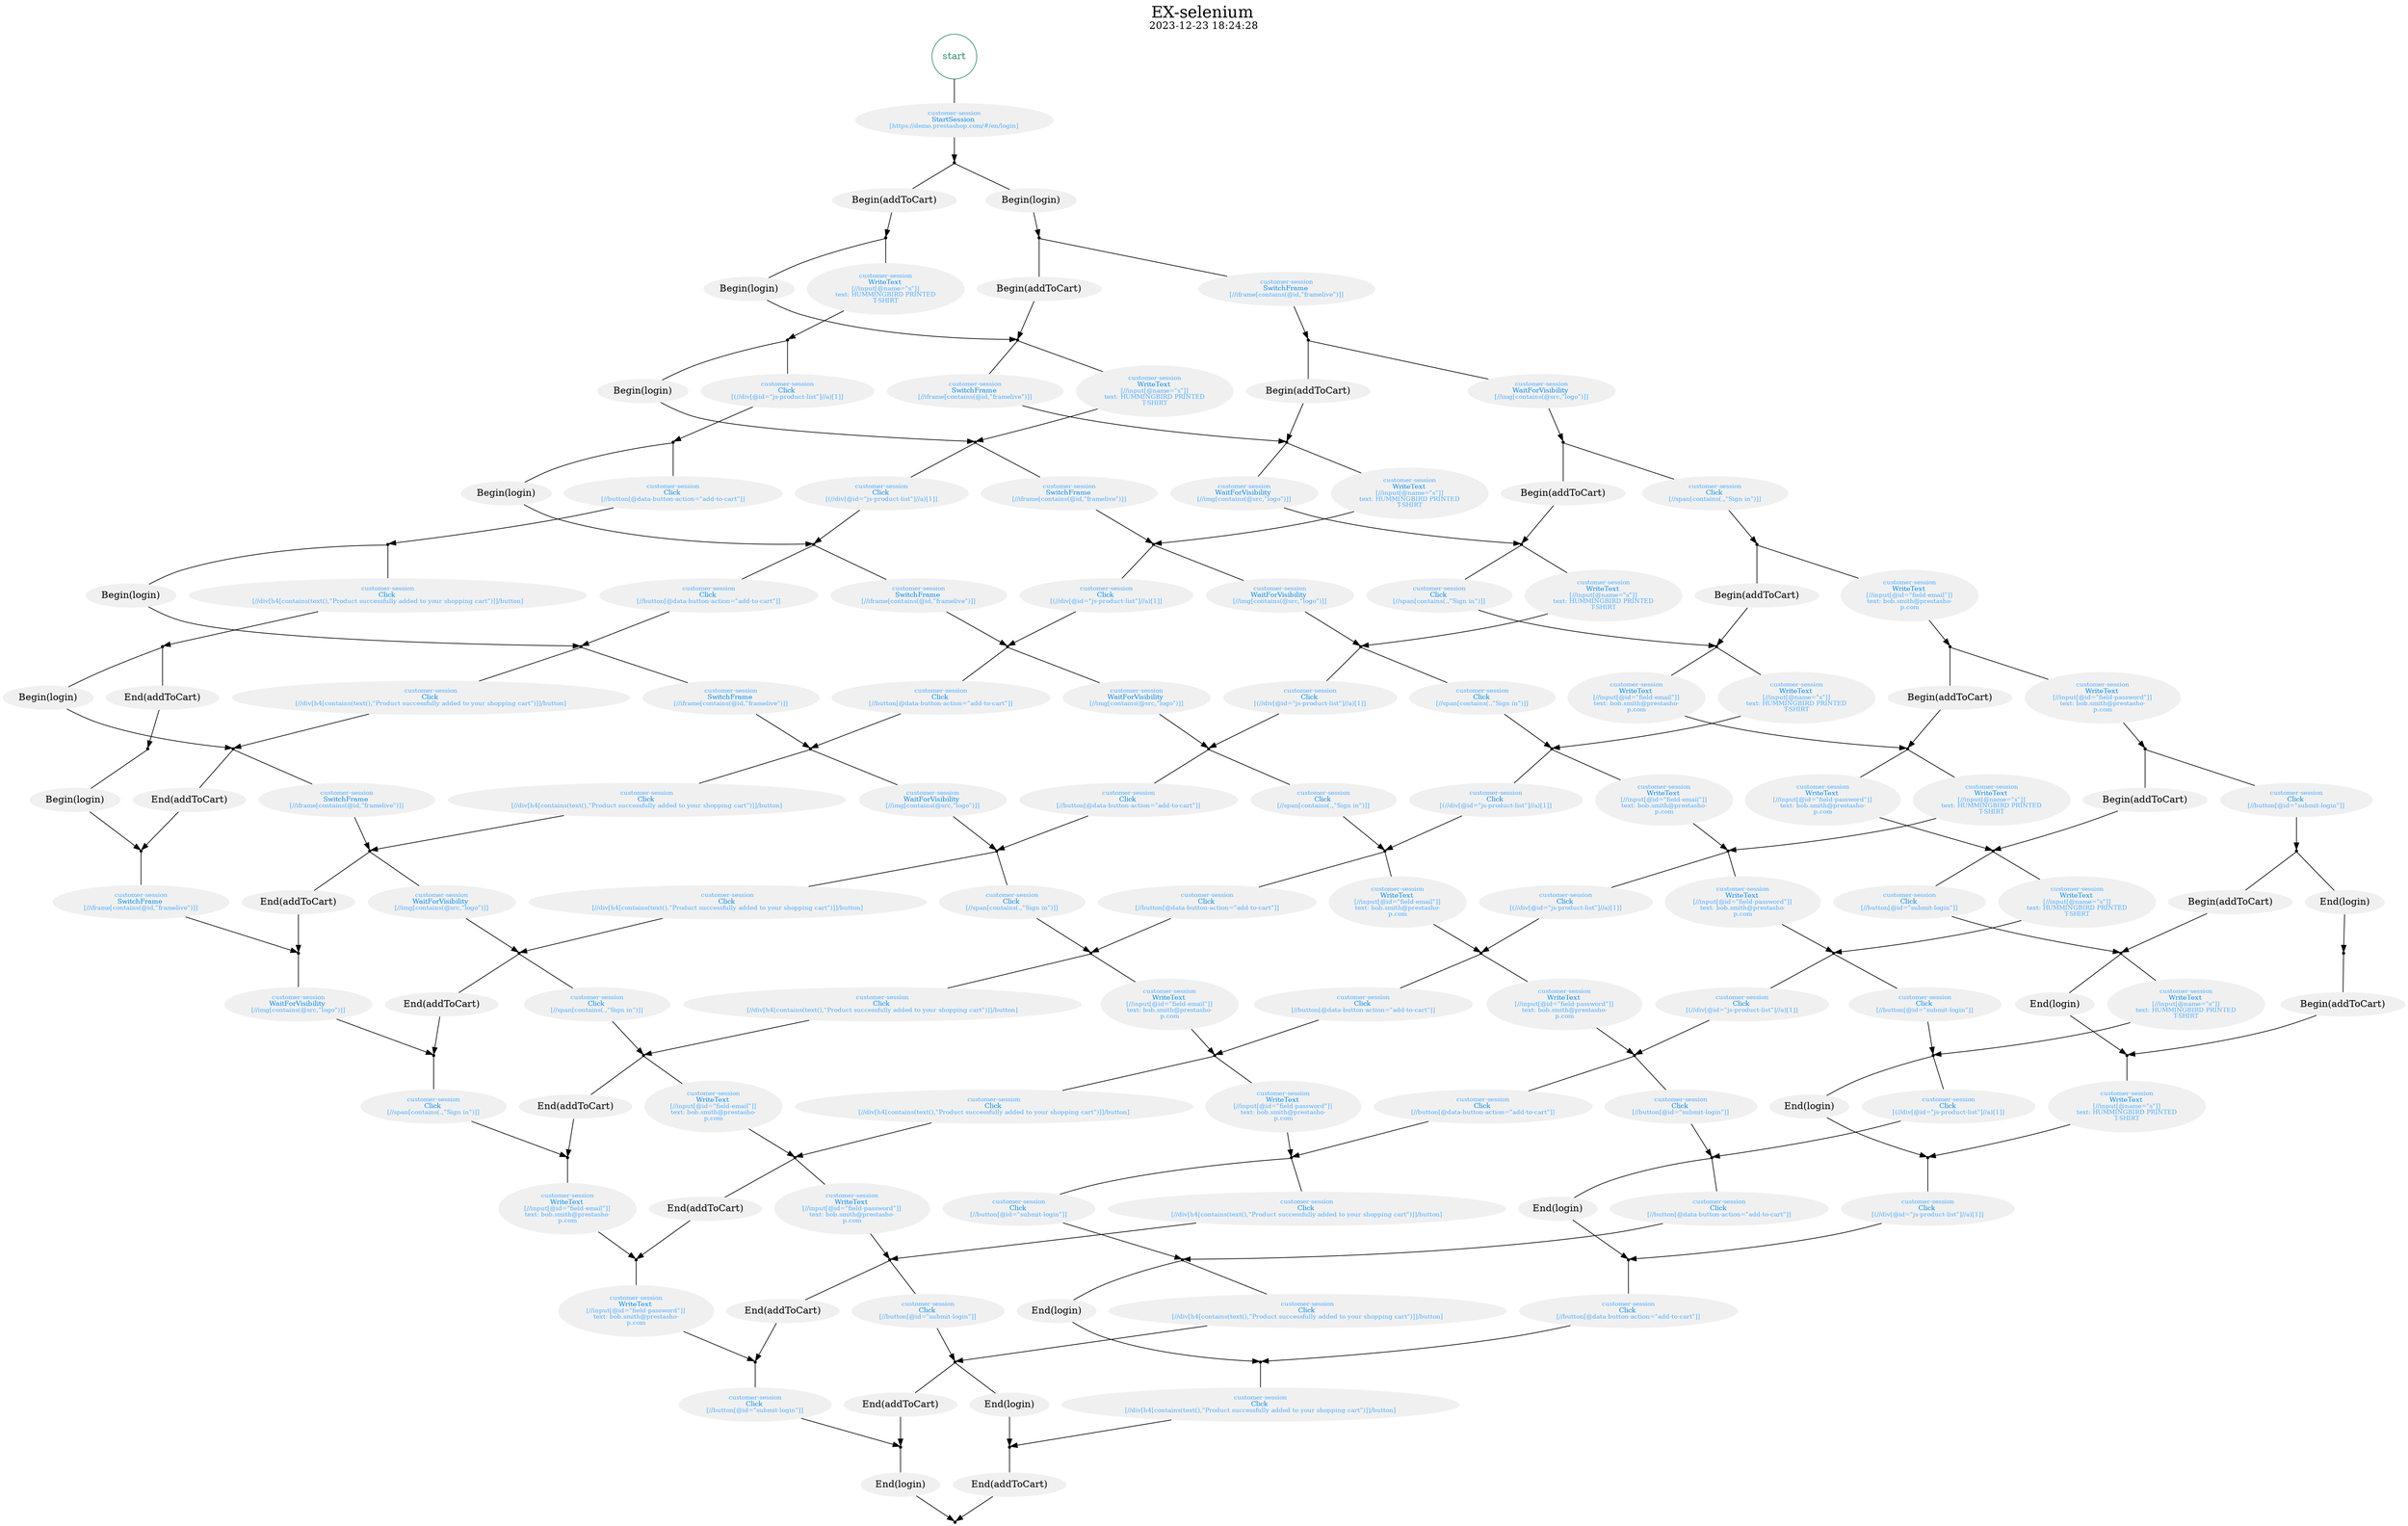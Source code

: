 digraph EX_selenium{
labelloc="t";ordering="out";label=<<font point-size='24'>EX-selenium</font> <font point-size='15'><br/>2023-12-23 18:24:28</font>>;rankdir="TB";
n3edb1f4b_1[shape="circle" color="#338866" fontcolor="#338866" label="start" ];
node[shape="point" color="#000000" ];
edge[fontname="Courier" ];

nd7996618_1 -> ln_1[ arrowhead="none" ];
ln_1 -> n5764c441_1[ ];
nd7996618_1 -> ln_2[ arrowhead="none" ];
ln_2 -> na4544095_1[ ];
n24fc0ffd_1 -> ln_3[ arrowhead="none" ];
ln_3 -> n5764c441_1[ ];
n24fc0ffd_1 -> ln_4[ arrowhead="none" ];
ln_4 -> n53af16ba_1[ ];
na7f18773_1 -> ln_5[ arrowhead="none" ];
ln_5 -> n27bce59c_1[ ];
na7f18773_1 -> ln_6[ arrowhead="none" ];
ln_6 -> nc1ff5250_1[ ];
n8c4507c0_1 -> ln_7[ arrowhead="none" ];
ln_7 -> n4a_1[ ];
nc68d9e05_1 -> ln_8[ arrowhead="none" ];
ln_8 -> ndb6fcdd6_1[ ];
ndcb6b03f_1 -> ln_9[ arrowhead="none" ];
ln_9 -> n938a9f37_1[ ];
ndcb6b03f_1 -> ln_10[ arrowhead="none" ];
ln_10 -> ne24c51be_1[ ];
n878bd780_1 -> ln_11[ arrowhead="none" ];
ln_11 -> n8d2178ff_1[ ];
na9f0197b_1 -> ln_12[ arrowhead="none" ];
ln_12 -> n878bd780_1[ ];
n180f391f_1 -> ln_13[ arrowhead="none" ];
ln_13 -> n97da9748_1[ ];
ne16fe07f_1 -> ln_14[ arrowhead="none" ];
ln_14 -> n552ad909_1[ ];
ne16fe07f_1 -> ln_15[ arrowhead="none" ];
ln_15 -> n9843cf77_1[ ];
n3edb1f4b_1 -> ln_16[ arrowhead="none" ];
ln_16 -> n60d3430e_1[ ];
n97da9748_1 -> ln_17[ arrowhead="none" ];
ln_17 -> nc68d9e05_1[ ];
n53af16ba_1 -> ln_18[ arrowhead="none" ];
ln_18 -> n6891468b_1[ ];
n53af16ba_1 -> ln_19[ arrowhead="none" ];
ln_19 -> n8617cafe_1[ ];
n9deee2f8_1 -> ln_20[ arrowhead="none" ];
ln_20 -> n1562300f_1[ ];
n9deee2f8_1 -> ln_21[ arrowhead="none" ];
ln_21 -> n54c2d1f0_1[ ];
n992040b6_1 -> ln_22[ arrowhead="none" ];
ln_22 -> n8d2178ff_1[ ];
n992040b6_1 -> ln_23[ arrowhead="none" ];
ln_23 -> ncb88f4fa_1[ ];
n1f666e7e_1 -> ln_24[ arrowhead="none" ];
ln_24 -> n24fc0ffd_1[ ];
n1f666e7e_1 -> ln_25[ arrowhead="none" ];
ln_25 -> n4e19753b_1[ ];
n6891468b_1 -> ln_26[ arrowhead="none" ];
ln_26 -> ne24c51be_1[ ];
n6891468b_1 -> ln_27[ arrowhead="none" ];
ln_27 -> n9af9facf_1[ ];
nff1af23a_1 -> ln_28[ arrowhead="none" ];
ln_28 -> nb5eee132_1[ ];
nff1af23a_1 -> ln_29[ arrowhead="none" ];
ln_29 -> ndcb6b03f_1[ ];
n27bce59c_1 -> ln_30[ arrowhead="none" ];
ln_30 -> n41cab079_1[ ];
n27bce59c_1 -> ln_31[ arrowhead="none" ];
ln_31 -> n566fec59_1[ ];
n241f9ebe_1 -> ln_32[ arrowhead="none" ];
ln_32 -> n97da9748_1[ ];
n241f9ebe_1 -> ln_33[ arrowhead="none" ];
ln_33 -> n52d2a57b_1[ ];
n4e19753b_1 -> ln_34[ arrowhead="none" ];
ln_34 -> n62fba50c_1[ ];
n4e19753b_1 -> ln_35[ arrowhead="none" ];
ln_35 -> n53af16ba_1[ ];
n552ad909_1 -> ln_36[ arrowhead="none" ];
ln_36 -> nbfec801_1[ ];
nf51a7f4_1 -> ln_37[ arrowhead="none" ];
ln_37 -> n86c4f50b_1[ ];
nf51a7f4_1 -> ln_38[ arrowhead="none" ];
ln_38 -> n2433d7c5_1[ ];
n5764c441_1 -> ln_39[ arrowhead="none" ];
ln_39 -> n241f9ebe_1[ ];
n5764c441_1 -> ln_40[ arrowhead="none" ];
ln_40 -> n8617cafe_1[ ];
ne09ea137_1 -> ln_41[ arrowhead="none" ];
ln_41 -> n5811ee4e_1[ ];
ne09ea137_1 -> ln_42[ arrowhead="none" ];
ln_42 -> nf51a7f4_1[ ];
n52d2a57b_1 -> ln_43[ arrowhead="none" ];
ln_43 -> nc68d9e05_1[ ];
n52d2a57b_1 -> ln_44[ arrowhead="none" ];
ln_44 -> n67b4d54c_1[ ];
nc1ff5250_1 -> ln_45[ arrowhead="none" ];
ln_45 -> n41cab079_1[ ];
nc1ff5250_1 -> ln_46[ arrowhead="none" ];
ln_46 -> n9f9b1055_1[ ];
ncc361f07_1 -> ln_47[ arrowhead="none" ];
ln_47 -> nc0375750_1[ ];
ncc361f07_1 -> ln_48[ arrowhead="none" ];
ln_48 -> n9be11655_1[ ];
n54c2d1f0_1 -> ln_49[ arrowhead="none" ];
ln_49 -> ncc361f07_1[ ];
n54c2d1f0_1 -> ln_50[ arrowhead="none" ];
ln_50 -> n48c40a39_1[ ];
n41cab079_1 -> ln_51[ arrowhead="none" ];
ln_51 -> n1f666e7e_1[ ];
n41cab079_1 -> ln_52[ arrowhead="none" ];
ln_52 -> n707db736_1[ ];
n9843cf77_1 -> ln_53[ arrowhead="none" ];
ln_53 -> n8c4507c0_1[ ];
n9843cf77_1 -> ln_54[ arrowhead="none" ];
ln_54 -> nbfec801_1[ ];
n9be11655_1 -> ln_55[ arrowhead="none" ];
ln_55 -> n8fe24e9e_1[ ];
n9be11655_1 -> ln_56[ arrowhead="none" ];
ln_56 -> nb5eee132_1[ ];
n9af9facf_1 -> ln_57[ arrowhead="none" ];
ln_57 -> n14b50602_1[ ];
n9af9facf_1 -> ln_58[ arrowhead="none" ];
ln_58 -> n67b4d54c_1[ ];
n566fec59_1 -> ln_59[ arrowhead="none" ];
ln_59 -> n6b521c2a_1[ ];
n566fec59_1 -> ln_60[ arrowhead="none" ];
ln_60 -> n707db736_1[ ];
n14b50602_1 -> ln_61[ arrowhead="none" ];
ln_61 -> ne16fe07f_1[ ];
n14b50602_1 -> ln_62[ arrowhead="none" ];
ln_62 -> ncb88f4fa_1[ ];
ndb6fcdd6_1 -> ln_63[ arrowhead="none" ];
ln_63 -> n552ad909_1[ ];
n938a9f37_1 -> ln_64[ arrowhead="none" ];
ln_64 -> n878bd780_1[ ];
n938a9f37_1 -> ln_65[ arrowhead="none" ];
ln_65 -> n992040b6_1[ ];
na4544095_1 -> ln_66[ arrowhead="none" ];
ln_66 -> n241f9ebe_1[ ];
na4544095_1 -> ln_67[ arrowhead="none" ];
ln_67 -> n180f391f_1[ ];
nbf8a2d43_1 -> ln_68[ arrowhead="none" ];
ln_68 -> n8c4507c0_1[ ];
n707db736_1 -> ln_69[ arrowhead="none" ];
ln_69 -> n855fe707_1[ ];
n707db736_1 -> ln_70[ arrowhead="none" ];
ln_70 -> n4e19753b_1[ ];
n9f9b1055_1 -> ln_71[ arrowhead="none" ];
ln_71 -> n1f666e7e_1[ ];
n9f9b1055_1 -> ln_72[ arrowhead="none" ];
ln_72 -> na530b1d4_1[ ];
n86c4f50b_1 -> ln_73[ arrowhead="none" ];
ln_73 -> n9ba724dc_1[ ];
n86c4f50b_1 -> ln_74[ arrowhead="none" ];
ln_74 -> n566fec59_1[ ];
ne50d275d_1 -> ln_75[ arrowhead="none" ];
ln_75 -> n9be11655_1[ ];
ne50d275d_1 -> ln_76[ arrowhead="none" ];
ln_76 -> nff1af23a_1[ ];
n855fe707_1 -> ln_77[ arrowhead="none" ];
ln_77 -> nff1af23a_1[ ];
n855fe707_1 -> ln_78[ arrowhead="none" ];
ln_78 -> n62fba50c_1[ ];
nb5eee132_1 -> ln_79[ arrowhead="none" ];
ln_79 -> na9f0197b_1[ ];
nb5eee132_1 -> ln_80[ arrowhead="none" ];
ln_80 -> n938a9f37_1[ ];
n60d3430e_1 -> ln_81[ arrowhead="none" ];
ln_81 -> ne09ea137_1[ ];
n60d3430e_1 -> ln_82[ arrowhead="none" ];
ln_82 -> nd8469025_1[ ];
n8d2178ff_1 -> ln_83[ arrowhead="none" ];
ln_83 -> nbf8a2d43_1[ ];
n5811ee4e_1 -> ln_84[ arrowhead="none" ];
ln_84 -> n27bce59c_1[ ];
n5811ee4e_1 -> ln_85[ arrowhead="none" ];
ln_85 -> n86c4f50b_1[ ];
nd8469025_1 -> ln_86[ arrowhead="none" ];
ln_86 -> n5811ee4e_1[ ];
nd8469025_1 -> ln_87[ arrowhead="none" ];
ln_87 -> na7f18773_1[ ];
na530b1d4_1 -> ln_88[ arrowhead="none" ];
ln_88 -> n24fc0ffd_1[ ];
na530b1d4_1 -> ln_89[ arrowhead="none" ];
ln_89 -> nd7996618_1[ ];
nc0375750_1 -> ln_90[ arrowhead="none" ];
ln_90 -> n8fe24e9e_1[ ];
n8617cafe_1 -> ln_91[ arrowhead="none" ];
ln_91 -> n9af9facf_1[ ];
n8617cafe_1 -> ln_92[ arrowhead="none" ];
ln_92 -> n52d2a57b_1[ ];
n1562300f_1 -> ln_93[ arrowhead="none" ];
ln_93 -> ncc361f07_1[ ];
n1562300f_1 -> ln_94[ arrowhead="none" ];
ln_94 -> ne50d275d_1[ ];
ne24c51be_1 -> ln_95[ arrowhead="none" ];
ln_95 -> n992040b6_1[ ];
ne24c51be_1 -> ln_96[ arrowhead="none" ];
ln_96 -> n14b50602_1[ ];
ncb88f4fa_1 -> ln_97[ arrowhead="none" ];
ln_97 -> nbf8a2d43_1[ ];
ncb88f4fa_1 -> ln_98[ arrowhead="none" ];
ln_98 -> n9843cf77_1[ ];
n2433d7c5_1 -> ln_99[ arrowhead="none" ];
ln_99 -> n9ba724dc_1[ ];
n2433d7c5_1 -> ln_100[ arrowhead="none" ];
ln_100 -> n9deee2f8_1[ ];
n62fba50c_1 -> ln_101[ arrowhead="none" ];
ln_101 -> ndcb6b03f_1[ ];
n62fba50c_1 -> ln_102[ arrowhead="none" ];
ln_102 -> n6891468b_1[ ];
n67b4d54c_1 -> ln_103[ arrowhead="none" ];
ln_103 -> ndb6fcdd6_1[ ];
n67b4d54c_1 -> ln_104[ arrowhead="none" ];
ln_104 -> ne16fe07f_1[ ];
n6b521c2a_1 -> ln_105[ arrowhead="none" ];
ln_105 -> ne50d275d_1[ ];
n6b521c2a_1 -> ln_106[ arrowhead="none" ];
ln_106 -> n855fe707_1[ ];
n9ba724dc_1 -> ln_107[ arrowhead="none" ];
ln_107 -> n1562300f_1[ ];
n9ba724dc_1 -> ln_108[ arrowhead="none" ];
ln_108 -> n6b521c2a_1[ ];
n8fe24e9e_1 -> ln_109[ arrowhead="none" ];
ln_109 -> na9f0197b_1[ ];
n48c40a39_1 -> ln_110[ arrowhead="none" ];
ln_110 -> nc0375750_1[ ];
nbfec801_1 -> ln_111[ arrowhead="none" ];
ln_111 -> n4a_1[ ];
ln_1[fillcolor="#F0F0F0" shape="oval" color="none" style="filled" label=<Begin(addToCart)> ];
ln_2[fillcolor="#F0F0F0" shape="oval" color="none" style="filled" label=<<font point-size='9' color='#49AAFF'>customer-session</font><br/><font point-size='10' color='#0087E5'>Click </font><br/><font point-size='9' color='#49AAFF'>[&#x2F;&#x2F;button[@id=&quot;submit-login&quot;]]</font>> ];
ln_3[fillcolor="#F0F0F0" shape="oval" color="none" style="filled" label=<<font point-size='9' color='#49AAFF'>customer-session</font><br/><font point-size='10' color='#0087E5'>WriteText </font><br/><font point-size='9' color='#49AAFF'>[&#x2F;&#x2F;input[@id=&quot;field-password&quot;]]</font><br/><font point-size='9' color='#49AAFF'>text: bob.smith@prestasho-<br/>p.com</font>> ];
ln_4[fillcolor="#F0F0F0" shape="oval" color="none" style="filled" label=<<font point-size='9' color='#49AAFF'>customer-session</font><br/><font point-size='10' color='#0087E5'>WriteText </font><br/><font point-size='9' color='#49AAFF'>[&#x2F;&#x2F;input[@name=&quot;s&quot;]]</font><br/><font point-size='9' color='#49AAFF'>text: HUMMINGBIRD PRINTED<br/>T-SHIRT</font>> ];
ln_5[fillcolor="#F0F0F0" shape="oval" color="none" style="filled" label=<Begin(addToCart)> ];
ln_6[fillcolor="#F0F0F0" shape="oval" color="none" style="filled" label=<<font point-size='9' color='#49AAFF'>customer-session</font><br/><font point-size='10' color='#0087E5'>WaitForVisibility </font><br/><font point-size='9' color='#49AAFF'>[&#x2F;&#x2F;img[contains(@src,&quot;logo&quot;)]]</font>> ];
ln_7[fillcolor="#F0F0F0" shape="oval" color="none" style="filled" label=<End(login)> ];
ln_8[fillcolor="#F0F0F0" shape="oval" color="none" style="filled" label=<<font point-size='9' color='#49AAFF'>customer-session</font><br/><font point-size='10' color='#0087E5'>Click </font><br/><font point-size='9' color='#49AAFF'>[(&#x2F;&#x2F;div[@id=&quot;js-product-list&quot;]&#x2F;&#x2F;a)[1]]</font>> ];
ln_9[fillcolor="#F0F0F0" shape="oval" color="none" style="filled" label=<<font point-size='9' color='#49AAFF'>customer-session</font><br/><font point-size='10' color='#0087E5'>Click </font><br/><font point-size='9' color='#49AAFF'>[&#x2F;&#x2F;div[h4[contains(text(),&quot;Product successfully added to your shopping cart&quot;)]]&#x2F;button]</font>> ];
ln_10[fillcolor="#F0F0F0" shape="oval" color="none" style="filled" label=<<font point-size='9' color='#49AAFF'>customer-session</font><br/><font point-size='10' color='#0087E5'>WriteText </font><br/><font point-size='9' color='#49AAFF'>[&#x2F;&#x2F;input[@id=&quot;field-email&quot;]]</font><br/><font point-size='9' color='#49AAFF'>text: bob.smith@prestasho-<br/>p.com</font>> ];
ln_11[fillcolor="#F0F0F0" shape="oval" color="none" style="filled" label=<<font point-size='9' color='#49AAFF'>customer-session</font><br/><font point-size='10' color='#0087E5'>WriteText </font><br/><font point-size='9' color='#49AAFF'>[&#x2F;&#x2F;input[@id=&quot;field-email&quot;]]</font><br/><font point-size='9' color='#49AAFF'>text: bob.smith@prestasho-<br/>p.com</font>> ];
ln_12[fillcolor="#F0F0F0" shape="oval" color="none" style="filled" label=<<font point-size='9' color='#49AAFF'>customer-session</font><br/><font point-size='10' color='#0087E5'>Click </font><br/><font point-size='9' color='#49AAFF'>[&#x2F;&#x2F;span[contains(.,&quot;Sign in&quot;)]]</font>> ];
ln_13[fillcolor="#F0F0F0" shape="oval" color="none" style="filled" label=<Begin(addToCart)> ];
ln_14[fillcolor="#F0F0F0" shape="oval" color="none" style="filled" label=<End(login)> ];
ln_15[fillcolor="#F0F0F0" shape="oval" color="none" style="filled" label=<<font point-size='9' color='#49AAFF'>customer-session</font><br/><font point-size='10' color='#0087E5'>Click </font><br/><font point-size='9' color='#49AAFF'>[&#x2F;&#x2F;div[h4[contains(text(),&quot;Product successfully added to your shopping cart&quot;)]]&#x2F;button]</font>> ];
ln_16[fillcolor="#F0F0F0" shape="oval" color="none" style="filled" label=<<font point-size='9' color='#49AAFF'>customer-session</font><br/><font point-size='10' color='#0087E5'>StartSession </font><br/><font point-size='9' color='#49AAFF'>[https:&#x2F;&#x2F;demo.prestashop.com&#x2F;#&#x2F;en&#x2F;login]</font>> ];
ln_17[fillcolor="#F0F0F0" shape="oval" color="none" style="filled" label=<<font point-size='9' color='#49AAFF'>customer-session</font><br/><font point-size='10' color='#0087E5'>WriteText </font><br/><font point-size='9' color='#49AAFF'>[&#x2F;&#x2F;input[@name=&quot;s&quot;]]</font><br/><font point-size='9' color='#49AAFF'>text: HUMMINGBIRD PRINTED<br/>T-SHIRT</font>> ];
ln_18[fillcolor="#F0F0F0" shape="oval" color="none" style="filled" label=<<font point-size='9' color='#49AAFF'>customer-session</font><br/><font point-size='10' color='#0087E5'>Click </font><br/><font point-size='9' color='#49AAFF'>[(&#x2F;&#x2F;div[@id=&quot;js-product-list&quot;]&#x2F;&#x2F;a)[1]]</font>> ];
ln_19[fillcolor="#F0F0F0" shape="oval" color="none" style="filled" label=<<font point-size='9' color='#49AAFF'>customer-session</font><br/><font point-size='10' color='#0087E5'>WriteText </font><br/><font point-size='9' color='#49AAFF'>[&#x2F;&#x2F;input[@id=&quot;field-password&quot;]]</font><br/><font point-size='9' color='#49AAFF'>text: bob.smith@prestasho-<br/>p.com</font>> ];
ln_20[fillcolor="#F0F0F0" shape="oval" color="none" style="filled" label=<Begin(login)> ];
ln_21[fillcolor="#F0F0F0" shape="oval" color="none" style="filled" label=<<font point-size='9' color='#49AAFF'>customer-session</font><br/><font point-size='10' color='#0087E5'>Click </font><br/><font point-size='9' color='#49AAFF'>[&#x2F;&#x2F;div[h4[contains(text(),&quot;Product successfully added to your shopping cart&quot;)]]&#x2F;button]</font>> ];
ln_22[fillcolor="#F0F0F0" shape="oval" color="none" style="filled" label=<End(addToCart)> ];
ln_23[fillcolor="#F0F0F0" shape="oval" color="none" style="filled" label=<<font point-size='9' color='#49AAFF'>customer-session</font><br/><font point-size='10' color='#0087E5'>WriteText </font><br/><font point-size='9' color='#49AAFF'>[&#x2F;&#x2F;input[@id=&quot;field-password&quot;]]</font><br/><font point-size='9' color='#49AAFF'>text: bob.smith@prestasho-<br/>p.com</font>> ];
ln_24[fillcolor="#F0F0F0" shape="oval" color="none" style="filled" label=<<font point-size='9' color='#49AAFF'>customer-session</font><br/><font point-size='10' color='#0087E5'>WriteText </font><br/><font point-size='9' color='#49AAFF'>[&#x2F;&#x2F;input[@id=&quot;field-email&quot;]]</font><br/><font point-size='9' color='#49AAFF'>text: bob.smith@prestasho-<br/>p.com</font>> ];
ln_25[fillcolor="#F0F0F0" shape="oval" color="none" style="filled" label=<<font point-size='9' color='#49AAFF'>customer-session</font><br/><font point-size='10' color='#0087E5'>WriteText </font><br/><font point-size='9' color='#49AAFF'>[&#x2F;&#x2F;input[@name=&quot;s&quot;]]</font><br/><font point-size='9' color='#49AAFF'>text: HUMMINGBIRD PRINTED<br/>T-SHIRT</font>> ];
ln_26[fillcolor="#F0F0F0" shape="oval" color="none" style="filled" label=<<font point-size='9' color='#49AAFF'>customer-session</font><br/><font point-size='10' color='#0087E5'>Click </font><br/><font point-size='9' color='#49AAFF'>[&#x2F;&#x2F;button[@data-button-action=&quot;add-to-cart&quot;]]</font>> ];
ln_27[fillcolor="#F0F0F0" shape="oval" color="none" style="filled" label=<<font point-size='9' color='#49AAFF'>customer-session</font><br/><font point-size='10' color='#0087E5'>WriteText </font><br/><font point-size='9' color='#49AAFF'>[&#x2F;&#x2F;input[@id=&quot;field-password&quot;]]</font><br/><font point-size='9' color='#49AAFF'>text: bob.smith@prestasho-<br/>p.com</font>> ];
ln_28[fillcolor="#F0F0F0" shape="oval" color="none" style="filled" label=<<font point-size='9' color='#49AAFF'>customer-session</font><br/><font point-size='10' color='#0087E5'>Click </font><br/><font point-size='9' color='#49AAFF'>[&#x2F;&#x2F;div[h4[contains(text(),&quot;Product successfully added to your shopping cart&quot;)]]&#x2F;button]</font>> ];
ln_29[fillcolor="#F0F0F0" shape="oval" color="none" style="filled" label=<<font point-size='9' color='#49AAFF'>customer-session</font><br/><font point-size='10' color='#0087E5'>Click </font><br/><font point-size='9' color='#49AAFF'>[&#x2F;&#x2F;span[contains(.,&quot;Sign in&quot;)]]</font>> ];
ln_30[fillcolor="#F0F0F0" shape="oval" color="none" style="filled" label=<<font point-size='9' color='#49AAFF'>customer-session</font><br/><font point-size='10' color='#0087E5'>WaitForVisibility </font><br/><font point-size='9' color='#49AAFF'>[&#x2F;&#x2F;img[contains(@src,&quot;logo&quot;)]]</font>> ];
ln_31[fillcolor="#F0F0F0" shape="oval" color="none" style="filled" label=<<font point-size='9' color='#49AAFF'>customer-session</font><br/><font point-size='10' color='#0087E5'>WriteText </font><br/><font point-size='9' color='#49AAFF'>[&#x2F;&#x2F;input[@name=&quot;s&quot;]]</font><br/><font point-size='9' color='#49AAFF'>text: HUMMINGBIRD PRINTED<br/>T-SHIRT</font>> ];
ln_32[fillcolor="#F0F0F0" shape="oval" color="none" style="filled" label=<End(login)> ];
ln_33[fillcolor="#F0F0F0" shape="oval" color="none" style="filled" label=<<font point-size='9' color='#49AAFF'>customer-session</font><br/><font point-size='10' color='#0087E5'>WriteText </font><br/><font point-size='9' color='#49AAFF'>[&#x2F;&#x2F;input[@name=&quot;s&quot;]]</font><br/><font point-size='9' color='#49AAFF'>text: HUMMINGBIRD PRINTED<br/>T-SHIRT</font>> ];
ln_34[fillcolor="#F0F0F0" shape="oval" color="none" style="filled" label=<<font point-size='9' color='#49AAFF'>customer-session</font><br/><font point-size='10' color='#0087E5'>Click </font><br/><font point-size='9' color='#49AAFF'>[(&#x2F;&#x2F;div[@id=&quot;js-product-list&quot;]&#x2F;&#x2F;a)[1]]</font>> ];
ln_35[fillcolor="#F0F0F0" shape="oval" color="none" style="filled" label=<<font point-size='9' color='#49AAFF'>customer-session</font><br/><font point-size='10' color='#0087E5'>WriteText </font><br/><font point-size='9' color='#49AAFF'>[&#x2F;&#x2F;input[@id=&quot;field-email&quot;]]</font><br/><font point-size='9' color='#49AAFF'>text: bob.smith@prestasho-<br/>p.com</font>> ];
ln_36[fillcolor="#F0F0F0" shape="oval" color="none" style="filled" label=<<font point-size='9' color='#49AAFF'>customer-session</font><br/><font point-size='10' color='#0087E5'>Click </font><br/><font point-size='9' color='#49AAFF'>[&#x2F;&#x2F;div[h4[contains(text(),&quot;Product successfully added to your shopping cart&quot;)]]&#x2F;button]</font>> ];
ln_37[fillcolor="#F0F0F0" shape="oval" color="none" style="filled" label=<Begin(login)> ];
ln_38[fillcolor="#F0F0F0" shape="oval" color="none" style="filled" label=<<font point-size='9' color='#49AAFF'>customer-session</font><br/><font point-size='10' color='#0087E5'>Click </font><br/><font point-size='9' color='#49AAFF'>[(&#x2F;&#x2F;div[@id=&quot;js-product-list&quot;]&#x2F;&#x2F;a)[1]]</font>> ];
ln_39[fillcolor="#F0F0F0" shape="oval" color="none" style="filled" label=<<font point-size='9' color='#49AAFF'>customer-session</font><br/><font point-size='10' color='#0087E5'>Click </font><br/><font point-size='9' color='#49AAFF'>[&#x2F;&#x2F;button[@id=&quot;submit-login&quot;]]</font>> ];
ln_40[fillcolor="#F0F0F0" shape="oval" color="none" style="filled" label=<<font point-size='9' color='#49AAFF'>customer-session</font><br/><font point-size='10' color='#0087E5'>WriteText </font><br/><font point-size='9' color='#49AAFF'>[&#x2F;&#x2F;input[@name=&quot;s&quot;]]</font><br/><font point-size='9' color='#49AAFF'>text: HUMMINGBIRD PRINTED<br/>T-SHIRT</font>> ];
ln_41[fillcolor="#F0F0F0" shape="oval" color="none" style="filled" label=<Begin(login)> ];
ln_42[fillcolor="#F0F0F0" shape="oval" color="none" style="filled" label=<<font point-size='9' color='#49AAFF'>customer-session</font><br/><font point-size='10' color='#0087E5'>WriteText </font><br/><font point-size='9' color='#49AAFF'>[&#x2F;&#x2F;input[@name=&quot;s&quot;]]</font><br/><font point-size='9' color='#49AAFF'>text: HUMMINGBIRD PRINTED<br/>T-SHIRT</font>> ];
ln_43[fillcolor="#F0F0F0" shape="oval" color="none" style="filled" label=<End(login)> ];
ln_44[fillcolor="#F0F0F0" shape="oval" color="none" style="filled" label=<<font point-size='9' color='#49AAFF'>customer-session</font><br/><font point-size='10' color='#0087E5'>Click </font><br/><font point-size='9' color='#49AAFF'>[(&#x2F;&#x2F;div[@id=&quot;js-product-list&quot;]&#x2F;&#x2F;a)[1]]</font>> ];
ln_45[fillcolor="#F0F0F0" shape="oval" color="none" style="filled" label=<Begin(addToCart)> ];
ln_46[fillcolor="#F0F0F0" shape="oval" color="none" style="filled" label=<<font point-size='9' color='#49AAFF'>customer-session</font><br/><font point-size='10' color='#0087E5'>Click </font><br/><font point-size='9' color='#49AAFF'>[&#x2F;&#x2F;span[contains(.,&quot;Sign in&quot;)]]</font>> ];
ln_47[fillcolor="#F0F0F0" shape="oval" color="none" style="filled" label=<End(addToCart)> ];
ln_48[fillcolor="#F0F0F0" shape="oval" color="none" style="filled" label=<<font point-size='9' color='#49AAFF'>customer-session</font><br/><font point-size='10' color='#0087E5'>SwitchFrame </font><br/><font point-size='9' color='#49AAFF'>[&#x2F;&#x2F;iframe[contains(@id,&quot;framelive&quot;)]]</font>> ];
ln_49[fillcolor="#F0F0F0" shape="oval" color="none" style="filled" label=<Begin(login)> ];
ln_50[fillcolor="#F0F0F0" shape="oval" color="none" style="filled" label=<End(addToCart)> ];
ln_51[fillcolor="#F0F0F0" shape="oval" color="none" style="filled" label=<<font point-size='9' color='#49AAFF'>customer-session</font><br/><font point-size='10' color='#0087E5'>Click </font><br/><font point-size='9' color='#49AAFF'>[&#x2F;&#x2F;span[contains(.,&quot;Sign in&quot;)]]</font>> ];
ln_52[fillcolor="#F0F0F0" shape="oval" color="none" style="filled" label=<<font point-size='9' color='#49AAFF'>customer-session</font><br/><font point-size='10' color='#0087E5'>WriteText </font><br/><font point-size='9' color='#49AAFF'>[&#x2F;&#x2F;input[@name=&quot;s&quot;]]</font><br/><font point-size='9' color='#49AAFF'>text: HUMMINGBIRD PRINTED<br/>T-SHIRT</font>> ];
ln_53[fillcolor="#F0F0F0" shape="oval" color="none" style="filled" label=<End(addToCart)> ];
ln_54[fillcolor="#F0F0F0" shape="oval" color="none" style="filled" label=<End(login)> ];
ln_55[fillcolor="#F0F0F0" shape="oval" color="none" style="filled" label=<End(addToCart)> ];
ln_56[fillcolor="#F0F0F0" shape="oval" color="none" style="filled" label=<<font point-size='9' color='#49AAFF'>customer-session</font><br/><font point-size='10' color='#0087E5'>WaitForVisibility </font><br/><font point-size='9' color='#49AAFF'>[&#x2F;&#x2F;img[contains(@src,&quot;logo&quot;)]]</font>> ];
ln_57[fillcolor="#F0F0F0" shape="oval" color="none" style="filled" label=<<font point-size='9' color='#49AAFF'>customer-session</font><br/><font point-size='10' color='#0087E5'>Click </font><br/><font point-size='9' color='#49AAFF'>[&#x2F;&#x2F;button[@data-button-action=&quot;add-to-cart&quot;]]</font>> ];
ln_58[fillcolor="#F0F0F0" shape="oval" color="none" style="filled" label=<<font point-size='9' color='#49AAFF'>customer-session</font><br/><font point-size='10' color='#0087E5'>Click </font><br/><font point-size='9' color='#49AAFF'>[&#x2F;&#x2F;button[@id=&quot;submit-login&quot;]]</font>> ];
ln_59[fillcolor="#F0F0F0" shape="oval" color="none" style="filled" label=<<font point-size='9' color='#49AAFF'>customer-session</font><br/><font point-size='10' color='#0087E5'>Click </font><br/><font point-size='9' color='#49AAFF'>[(&#x2F;&#x2F;div[@id=&quot;js-product-list&quot;]&#x2F;&#x2F;a)[1]]</font>> ];
ln_60[fillcolor="#F0F0F0" shape="oval" color="none" style="filled" label=<<font point-size='9' color='#49AAFF'>customer-session</font><br/><font point-size='10' color='#0087E5'>WaitForVisibility </font><br/><font point-size='9' color='#49AAFF'>[&#x2F;&#x2F;img[contains(@src,&quot;logo&quot;)]]</font>> ];
ln_61[fillcolor="#F0F0F0" shape="oval" color="none" style="filled" label=<<font point-size='9' color='#49AAFF'>customer-session</font><br/><font point-size='10' color='#0087E5'>Click </font><br/><font point-size='9' color='#49AAFF'>[&#x2F;&#x2F;button[@id=&quot;submit-login&quot;]]</font>> ];
ln_62[fillcolor="#F0F0F0" shape="oval" color="none" style="filled" label=<<font point-size='9' color='#49AAFF'>customer-session</font><br/><font point-size='10' color='#0087E5'>Click </font><br/><font point-size='9' color='#49AAFF'>[&#x2F;&#x2F;div[h4[contains(text(),&quot;Product successfully added to your shopping cart&quot;)]]&#x2F;button]</font>> ];
ln_63[fillcolor="#F0F0F0" shape="oval" color="none" style="filled" label=<<font point-size='9' color='#49AAFF'>customer-session</font><br/><font point-size='10' color='#0087E5'>Click </font><br/><font point-size='9' color='#49AAFF'>[&#x2F;&#x2F;button[@data-button-action=&quot;add-to-cart&quot;]]</font>> ];
ln_64[fillcolor="#F0F0F0" shape="oval" color="none" style="filled" label=<End(addToCart)> ];
ln_65[fillcolor="#F0F0F0" shape="oval" color="none" style="filled" label=<<font point-size='9' color='#49AAFF'>customer-session</font><br/><font point-size='10' color='#0087E5'>WriteText </font><br/><font point-size='9' color='#49AAFF'>[&#x2F;&#x2F;input[@id=&quot;field-email&quot;]]</font><br/><font point-size='9' color='#49AAFF'>text: bob.smith@prestasho-<br/>p.com</font>> ];
ln_66[fillcolor="#F0F0F0" shape="oval" color="none" style="filled" label=<Begin(addToCart)> ];
ln_67[fillcolor="#F0F0F0" shape="oval" color="none" style="filled" label=<End(login)> ];
ln_68[fillcolor="#F0F0F0" shape="oval" color="none" style="filled" label=<<font point-size='9' color='#49AAFF'>customer-session</font><br/><font point-size='10' color='#0087E5'>Click </font><br/><font point-size='9' color='#49AAFF'>[&#x2F;&#x2F;button[@id=&quot;submit-login&quot;]]</font>> ];
ln_69[fillcolor="#F0F0F0" shape="oval" color="none" style="filled" label=<<font point-size='9' color='#49AAFF'>customer-session</font><br/><font point-size='10' color='#0087E5'>Click </font><br/><font point-size='9' color='#49AAFF'>[(&#x2F;&#x2F;div[@id=&quot;js-product-list&quot;]&#x2F;&#x2F;a)[1]]</font>> ];
ln_70[fillcolor="#F0F0F0" shape="oval" color="none" style="filled" label=<<font point-size='9' color='#49AAFF'>customer-session</font><br/><font point-size='10' color='#0087E5'>Click </font><br/><font point-size='9' color='#49AAFF'>[&#x2F;&#x2F;span[contains(.,&quot;Sign in&quot;)]]</font>> ];
ln_71[fillcolor="#F0F0F0" shape="oval" color="none" style="filled" label=<Begin(addToCart)> ];
ln_72[fillcolor="#F0F0F0" shape="oval" color="none" style="filled" label=<<font point-size='9' color='#49AAFF'>customer-session</font><br/><font point-size='10' color='#0087E5'>WriteText </font><br/><font point-size='9' color='#49AAFF'>[&#x2F;&#x2F;input[@id=&quot;field-email&quot;]]</font><br/><font point-size='9' color='#49AAFF'>text: bob.smith@prestasho-<br/>p.com</font>> ];
ln_73[fillcolor="#F0F0F0" shape="oval" color="none" style="filled" label=<<font point-size='9' color='#49AAFF'>customer-session</font><br/><font point-size='10' color='#0087E5'>Click </font><br/><font point-size='9' color='#49AAFF'>[(&#x2F;&#x2F;div[@id=&quot;js-product-list&quot;]&#x2F;&#x2F;a)[1]]</font>> ];
ln_74[fillcolor="#F0F0F0" shape="oval" color="none" style="filled" label=<<font point-size='9' color='#49AAFF'>customer-session</font><br/><font point-size='10' color='#0087E5'>SwitchFrame </font><br/><font point-size='9' color='#49AAFF'>[&#x2F;&#x2F;iframe[contains(@id,&quot;framelive&quot;)]]</font>> ];
ln_75[fillcolor="#F0F0F0" shape="oval" color="none" style="filled" label=<<font point-size='9' color='#49AAFF'>customer-session</font><br/><font point-size='10' color='#0087E5'>Click </font><br/><font point-size='9' color='#49AAFF'>[&#x2F;&#x2F;div[h4[contains(text(),&quot;Product successfully added to your shopping cart&quot;)]]&#x2F;button]</font>> ];
ln_76[fillcolor="#F0F0F0" shape="oval" color="none" style="filled" label=<<font point-size='9' color='#49AAFF'>customer-session</font><br/><font point-size='10' color='#0087E5'>WaitForVisibility </font><br/><font point-size='9' color='#49AAFF'>[&#x2F;&#x2F;img[contains(@src,&quot;logo&quot;)]]</font>> ];
ln_77[fillcolor="#F0F0F0" shape="oval" color="none" style="filled" label=<<font point-size='9' color='#49AAFF'>customer-session</font><br/><font point-size='10' color='#0087E5'>Click </font><br/><font point-size='9' color='#49AAFF'>[&#x2F;&#x2F;button[@data-button-action=&quot;add-to-cart&quot;]]</font>> ];
ln_78[fillcolor="#F0F0F0" shape="oval" color="none" style="filled" label=<<font point-size='9' color='#49AAFF'>customer-session</font><br/><font point-size='10' color='#0087E5'>Click </font><br/><font point-size='9' color='#49AAFF'>[&#x2F;&#x2F;span[contains(.,&quot;Sign in&quot;)]]</font>> ];
ln_79[fillcolor="#F0F0F0" shape="oval" color="none" style="filled" label=<End(addToCart)> ];
ln_80[fillcolor="#F0F0F0" shape="oval" color="none" style="filled" label=<<font point-size='9' color='#49AAFF'>customer-session</font><br/><font point-size='10' color='#0087E5'>Click </font><br/><font point-size='9' color='#49AAFF'>[&#x2F;&#x2F;span[contains(.,&quot;Sign in&quot;)]]</font>> ];
ln_81[fillcolor="#F0F0F0" shape="oval" color="none" style="filled" label=<Begin(addToCart)> ];
ln_82[fillcolor="#F0F0F0" shape="oval" color="none" style="filled" label=<Begin(login)> ];
ln_83[fillcolor="#F0F0F0" shape="oval" color="none" style="filled" label=<<font point-size='9' color='#49AAFF'>customer-session</font><br/><font point-size='10' color='#0087E5'>WriteText </font><br/><font point-size='9' color='#49AAFF'>[&#x2F;&#x2F;input[@id=&quot;field-password&quot;]]</font><br/><font point-size='9' color='#49AAFF'>text: bob.smith@prestasho-<br/>p.com</font>> ];
ln_84[fillcolor="#F0F0F0" shape="oval" color="none" style="filled" label=<<font point-size='9' color='#49AAFF'>customer-session</font><br/><font point-size='10' color='#0087E5'>SwitchFrame </font><br/><font point-size='9' color='#49AAFF'>[&#x2F;&#x2F;iframe[contains(@id,&quot;framelive&quot;)]]</font>> ];
ln_85[fillcolor="#F0F0F0" shape="oval" color="none" style="filled" label=<<font point-size='9' color='#49AAFF'>customer-session</font><br/><font point-size='10' color='#0087E5'>WriteText </font><br/><font point-size='9' color='#49AAFF'>[&#x2F;&#x2F;input[@name=&quot;s&quot;]]</font><br/><font point-size='9' color='#49AAFF'>text: HUMMINGBIRD PRINTED<br/>T-SHIRT</font>> ];
ln_86[fillcolor="#F0F0F0" shape="oval" color="none" style="filled" label=<Begin(addToCart)> ];
ln_87[fillcolor="#F0F0F0" shape="oval" color="none" style="filled" label=<<font point-size='9' color='#49AAFF'>customer-session</font><br/><font point-size='10' color='#0087E5'>SwitchFrame </font><br/><font point-size='9' color='#49AAFF'>[&#x2F;&#x2F;iframe[contains(@id,&quot;framelive&quot;)]]</font>> ];
ln_88[fillcolor="#F0F0F0" shape="oval" color="none" style="filled" label=<Begin(addToCart)> ];
ln_89[fillcolor="#F0F0F0" shape="oval" color="none" style="filled" label=<<font point-size='9' color='#49AAFF'>customer-session</font><br/><font point-size='10' color='#0087E5'>WriteText </font><br/><font point-size='9' color='#49AAFF'>[&#x2F;&#x2F;input[@id=&quot;field-password&quot;]]</font><br/><font point-size='9' color='#49AAFF'>text: bob.smith@prestasho-<br/>p.com</font>> ];
ln_90[fillcolor="#F0F0F0" shape="oval" color="none" style="filled" label=<<font point-size='9' color='#49AAFF'>customer-session</font><br/><font point-size='10' color='#0087E5'>SwitchFrame </font><br/><font point-size='9' color='#49AAFF'>[&#x2F;&#x2F;iframe[contains(@id,&quot;framelive&quot;)]]</font>> ];
ln_91[fillcolor="#F0F0F0" shape="oval" color="none" style="filled" label=<<font point-size='9' color='#49AAFF'>customer-session</font><br/><font point-size='10' color='#0087E5'>Click </font><br/><font point-size='9' color='#49AAFF'>[(&#x2F;&#x2F;div[@id=&quot;js-product-list&quot;]&#x2F;&#x2F;a)[1]]</font>> ];
ln_92[fillcolor="#F0F0F0" shape="oval" color="none" style="filled" label=<<font point-size='9' color='#49AAFF'>customer-session</font><br/><font point-size='10' color='#0087E5'>Click </font><br/><font point-size='9' color='#49AAFF'>[&#x2F;&#x2F;button[@id=&quot;submit-login&quot;]]</font>> ];
ln_93[fillcolor="#F0F0F0" shape="oval" color="none" style="filled" label=<<font point-size='9' color='#49AAFF'>customer-session</font><br/><font point-size='10' color='#0087E5'>Click </font><br/><font point-size='9' color='#49AAFF'>[&#x2F;&#x2F;div[h4[contains(text(),&quot;Product successfully added to your shopping cart&quot;)]]&#x2F;button]</font>> ];
ln_94[fillcolor="#F0F0F0" shape="oval" color="none" style="filled" label=<<font point-size='9' color='#49AAFF'>customer-session</font><br/><font point-size='10' color='#0087E5'>SwitchFrame </font><br/><font point-size='9' color='#49AAFF'>[&#x2F;&#x2F;iframe[contains(@id,&quot;framelive&quot;)]]</font>> ];
ln_95[fillcolor="#F0F0F0" shape="oval" color="none" style="filled" label=<<font point-size='9' color='#49AAFF'>customer-session</font><br/><font point-size='10' color='#0087E5'>Click </font><br/><font point-size='9' color='#49AAFF'>[&#x2F;&#x2F;div[h4[contains(text(),&quot;Product successfully added to your shopping cart&quot;)]]&#x2F;button]</font>> ];
ln_96[fillcolor="#F0F0F0" shape="oval" color="none" style="filled" label=<<font point-size='9' color='#49AAFF'>customer-session</font><br/><font point-size='10' color='#0087E5'>WriteText </font><br/><font point-size='9' color='#49AAFF'>[&#x2F;&#x2F;input[@id=&quot;field-password&quot;]]</font><br/><font point-size='9' color='#49AAFF'>text: bob.smith@prestasho-<br/>p.com</font>> ];
ln_97[fillcolor="#F0F0F0" shape="oval" color="none" style="filled" label=<End(addToCart)> ];
ln_98[fillcolor="#F0F0F0" shape="oval" color="none" style="filled" label=<<font point-size='9' color='#49AAFF'>customer-session</font><br/><font point-size='10' color='#0087E5'>Click </font><br/><font point-size='9' color='#49AAFF'>[&#x2F;&#x2F;button[@id=&quot;submit-login&quot;]]</font>> ];
ln_99[fillcolor="#F0F0F0" shape="oval" color="none" style="filled" label=<Begin(login)> ];
ln_100[fillcolor="#F0F0F0" shape="oval" color="none" style="filled" label=<<font point-size='9' color='#49AAFF'>customer-session</font><br/><font point-size='10' color='#0087E5'>Click </font><br/><font point-size='9' color='#49AAFF'>[&#x2F;&#x2F;button[@data-button-action=&quot;add-to-cart&quot;]]</font>> ];
ln_101[fillcolor="#F0F0F0" shape="oval" color="none" style="filled" label=<<font point-size='9' color='#49AAFF'>customer-session</font><br/><font point-size='10' color='#0087E5'>Click </font><br/><font point-size='9' color='#49AAFF'>[&#x2F;&#x2F;button[@data-button-action=&quot;add-to-cart&quot;]]</font>> ];
ln_102[fillcolor="#F0F0F0" shape="oval" color="none" style="filled" label=<<font point-size='9' color='#49AAFF'>customer-session</font><br/><font point-size='10' color='#0087E5'>WriteText </font><br/><font point-size='9' color='#49AAFF'>[&#x2F;&#x2F;input[@id=&quot;field-email&quot;]]</font><br/><font point-size='9' color='#49AAFF'>text: bob.smith@prestasho-<br/>p.com</font>> ];
ln_103[fillcolor="#F0F0F0" shape="oval" color="none" style="filled" label=<End(login)> ];
ln_104[fillcolor="#F0F0F0" shape="oval" color="none" style="filled" label=<<font point-size='9' color='#49AAFF'>customer-session</font><br/><font point-size='10' color='#0087E5'>Click </font><br/><font point-size='9' color='#49AAFF'>[&#x2F;&#x2F;button[@data-button-action=&quot;add-to-cart&quot;]]</font>> ];
ln_105[fillcolor="#F0F0F0" shape="oval" color="none" style="filled" label=<<font point-size='9' color='#49AAFF'>customer-session</font><br/><font point-size='10' color='#0087E5'>Click </font><br/><font point-size='9' color='#49AAFF'>[&#x2F;&#x2F;button[@data-button-action=&quot;add-to-cart&quot;]]</font>> ];
ln_106[fillcolor="#F0F0F0" shape="oval" color="none" style="filled" label=<<font point-size='9' color='#49AAFF'>customer-session</font><br/><font point-size='10' color='#0087E5'>WaitForVisibility </font><br/><font point-size='9' color='#49AAFF'>[&#x2F;&#x2F;img[contains(@src,&quot;logo&quot;)]]</font>> ];
ln_107[fillcolor="#F0F0F0" shape="oval" color="none" style="filled" label=<<font point-size='9' color='#49AAFF'>customer-session</font><br/><font point-size='10' color='#0087E5'>Click </font><br/><font point-size='9' color='#49AAFF'>[&#x2F;&#x2F;button[@data-button-action=&quot;add-to-cart&quot;]]</font>> ];
ln_108[fillcolor="#F0F0F0" shape="oval" color="none" style="filled" label=<<font point-size='9' color='#49AAFF'>customer-session</font><br/><font point-size='10' color='#0087E5'>SwitchFrame </font><br/><font point-size='9' color='#49AAFF'>[&#x2F;&#x2F;iframe[contains(@id,&quot;framelive&quot;)]]</font>> ];
ln_109[fillcolor="#F0F0F0" shape="oval" color="none" style="filled" label=<<font point-size='9' color='#49AAFF'>customer-session</font><br/><font point-size='10' color='#0087E5'>WaitForVisibility </font><br/><font point-size='9' color='#49AAFF'>[&#x2F;&#x2F;img[contains(@src,&quot;logo&quot;)]]</font>> ];
ln_110[fillcolor="#F0F0F0" shape="oval" color="none" style="filled" label=<Begin(login)> ];
ln_111[fillcolor="#F0F0F0" shape="oval" color="none" style="filled" label=<End(addToCart)> ];

}
